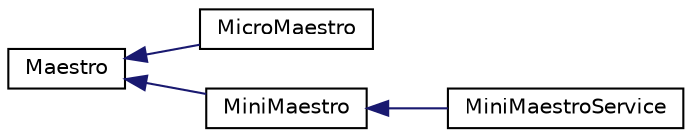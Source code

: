 digraph "Graphical Class Hierarchy"
{
  edge [fontname="Helvetica",fontsize="10",labelfontname="Helvetica",labelfontsize="10"];
  node [fontname="Helvetica",fontsize="10",shape=record];
  rankdir="LR";
  Node1 [label="Maestro",height=0.2,width=0.4,color="black", fillcolor="white", style="filled",URL="$classMaestro.html",tooltip="Main Maestro class that handles common functions between the Micro Maestro and Mini Maestro..."];
  Node1 -> Node2 [dir="back",color="midnightblue",fontsize="10",style="solid",fontname="Helvetica"];
  Node2 [label="MicroMaestro",height=0.2,width=0.4,color="black", fillcolor="white", style="filled",URL="$classMicroMaestro.html"];
  Node1 -> Node3 [dir="back",color="midnightblue",fontsize="10",style="solid",fontname="Helvetica"];
  Node3 [label="MiniMaestro",height=0.2,width=0.4,color="black", fillcolor="white", style="filled",URL="$classMiniMaestro.html"];
  Node3 -> Node4 [dir="back",color="midnightblue",fontsize="10",style="solid",fontname="Helvetica"];
  Node4 [label="MiniMaestroService",height=0.2,width=0.4,color="black", fillcolor="white", style="filled",URL="$classMiniMaestroService.html",tooltip="This handles the Maestro communications. "];
}
